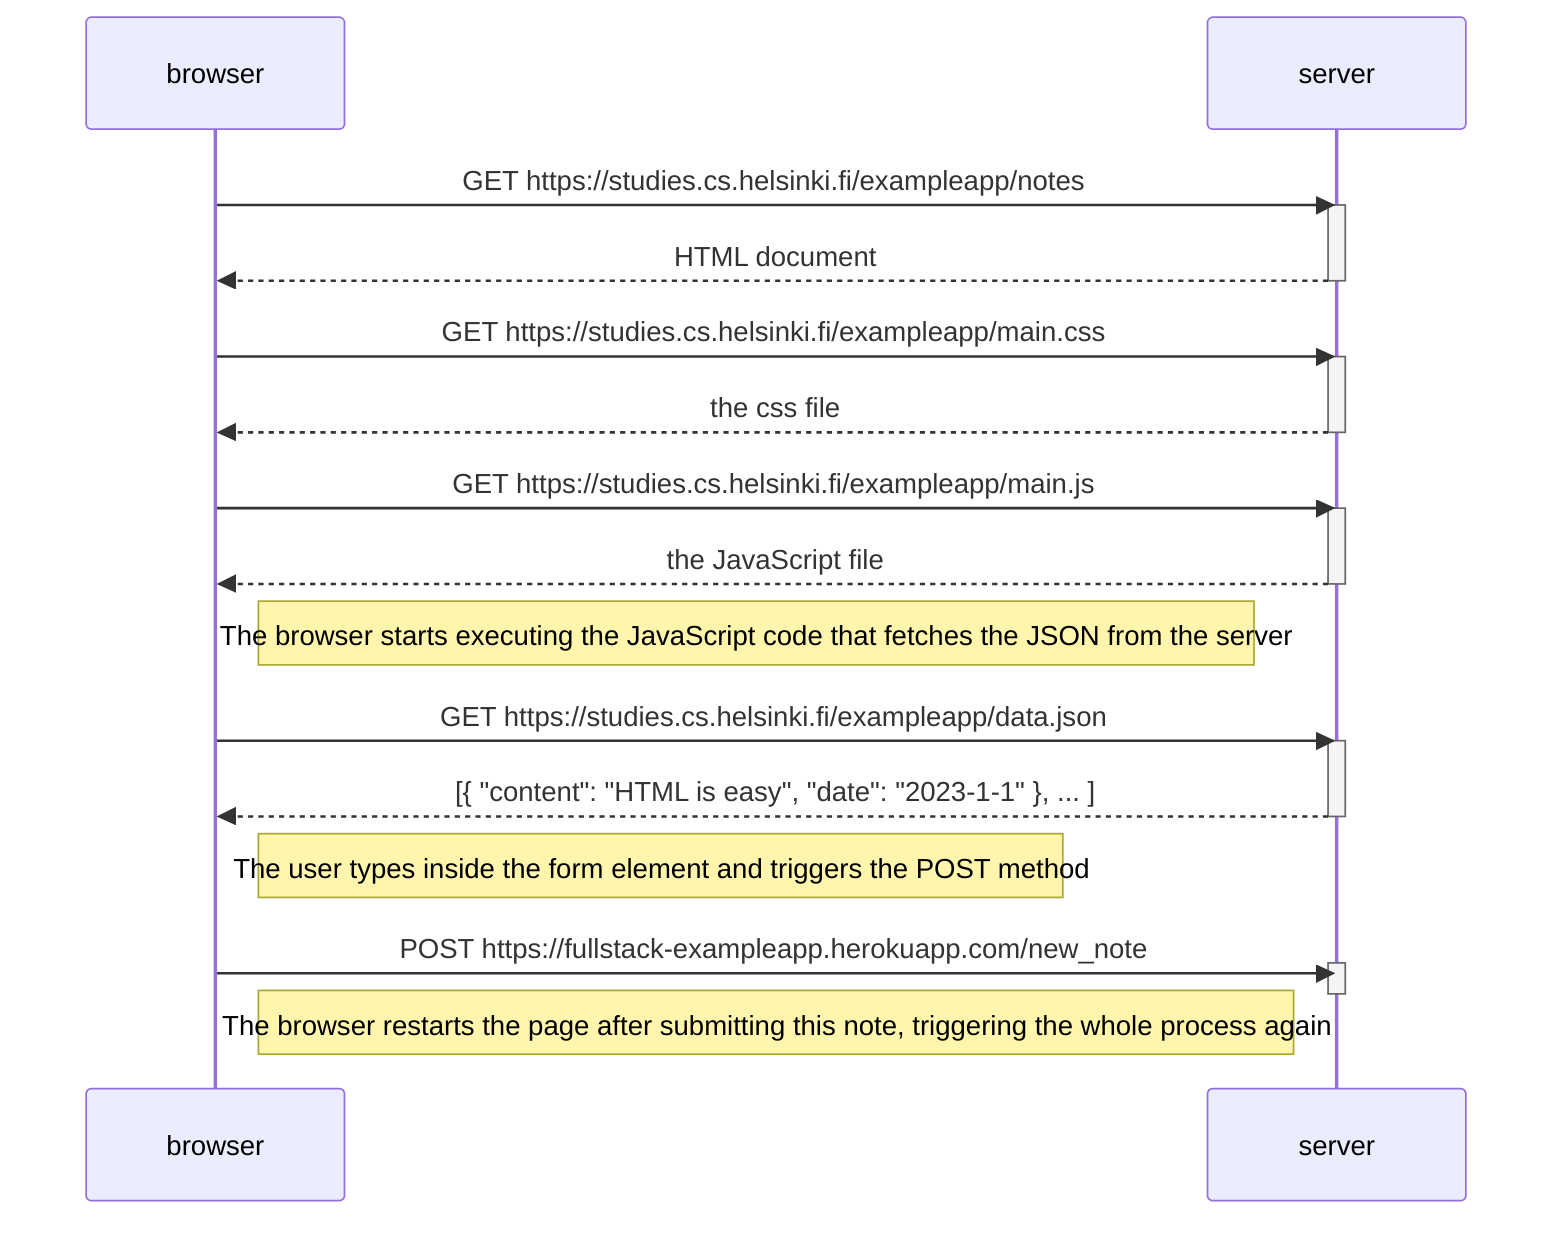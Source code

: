 %% THIS IS AN EXTENSION OF THE ORIGINAL DIAGRAM IN FULLSTACKOPEN, extended to accomodate the functionality of adding a new note.
%% Source of original diagram: https://fullstackopen.com/en/part0/fundamentals_of_web_apps

sequenceDiagram
    participant browser
    participant server
    

    browser->>server: GET https://studies.cs.helsinki.fi/exampleapp/notes
    activate server
    server-->>browser: HTML document
    deactivate server

    browser->>server: GET https://studies.cs.helsinki.fi/exampleapp/main.css
    activate server
    server-->>browser: the css file
    deactivate server

    browser->>server: GET https://studies.cs.helsinki.fi/exampleapp/main.js
    activate server
    server-->>browser: the JavaScript file
    deactivate server

    Note right of browser: The browser starts executing the JavaScript code that fetches the JSON from the server

    browser->>server: GET https://studies.cs.helsinki.fi/exampleapp/data.json
    activate server
    server-->>browser: [{ "content": "HTML is easy", "date": "2023-1-1" }, ... ]
    deactivate server

    Note right of browser: The user types inside the form element and triggers the POST method

    browser->>server: POST https://fullstack-exampleapp.herokuapp.com/new_note
    activate server

    deactivate server

    Note right of browser: The browser restarts the page after submitting this note, triggering the whole process again